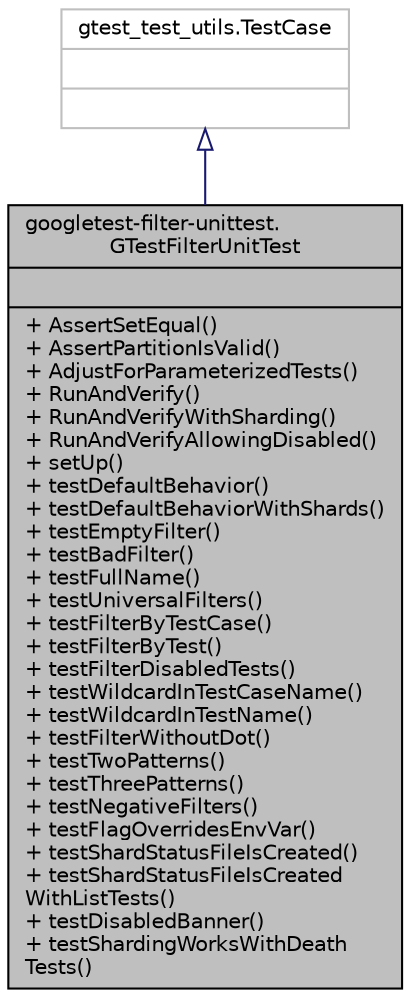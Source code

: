 digraph "googletest-filter-unittest.GTestFilterUnitTest"
{
 // LATEX_PDF_SIZE
  bgcolor="transparent";
  edge [fontname="Helvetica",fontsize="10",labelfontname="Helvetica",labelfontsize="10"];
  node [fontname="Helvetica",fontsize="10",shape=record];
  Node1 [label="{googletest-filter-unittest.\lGTestFilterUnitTest\n||+ AssertSetEqual()\l+ AssertPartitionIsValid()\l+ AdjustForParameterizedTests()\l+ RunAndVerify()\l+ RunAndVerifyWithSharding()\l+ RunAndVerifyAllowingDisabled()\l+ setUp()\l+ testDefaultBehavior()\l+ testDefaultBehaviorWithShards()\l+ testEmptyFilter()\l+ testBadFilter()\l+ testFullName()\l+ testUniversalFilters()\l+ testFilterByTestCase()\l+ testFilterByTest()\l+ testFilterDisabledTests()\l+ testWildcardInTestCaseName()\l+ testWildcardInTestName()\l+ testFilterWithoutDot()\l+ testTwoPatterns()\l+ testThreePatterns()\l+ testNegativeFilters()\l+ testFlagOverridesEnvVar()\l+ testShardStatusFileIsCreated()\l+ testShardStatusFileIsCreated\lWithListTests()\l+ testDisabledBanner()\l+ testShardingWorksWithDeath\lTests()\l}",height=0.2,width=0.4,color="black", fillcolor="grey75", style="filled", fontcolor="black",tooltip=" "];
  Node2 -> Node1 [dir="back",color="midnightblue",fontsize="10",style="solid",arrowtail="onormal",fontname="Helvetica"];
  Node2 [label="{gtest_test_utils.TestCase\n||}",height=0.2,width=0.4,color="grey75",tooltip=" "];
}

